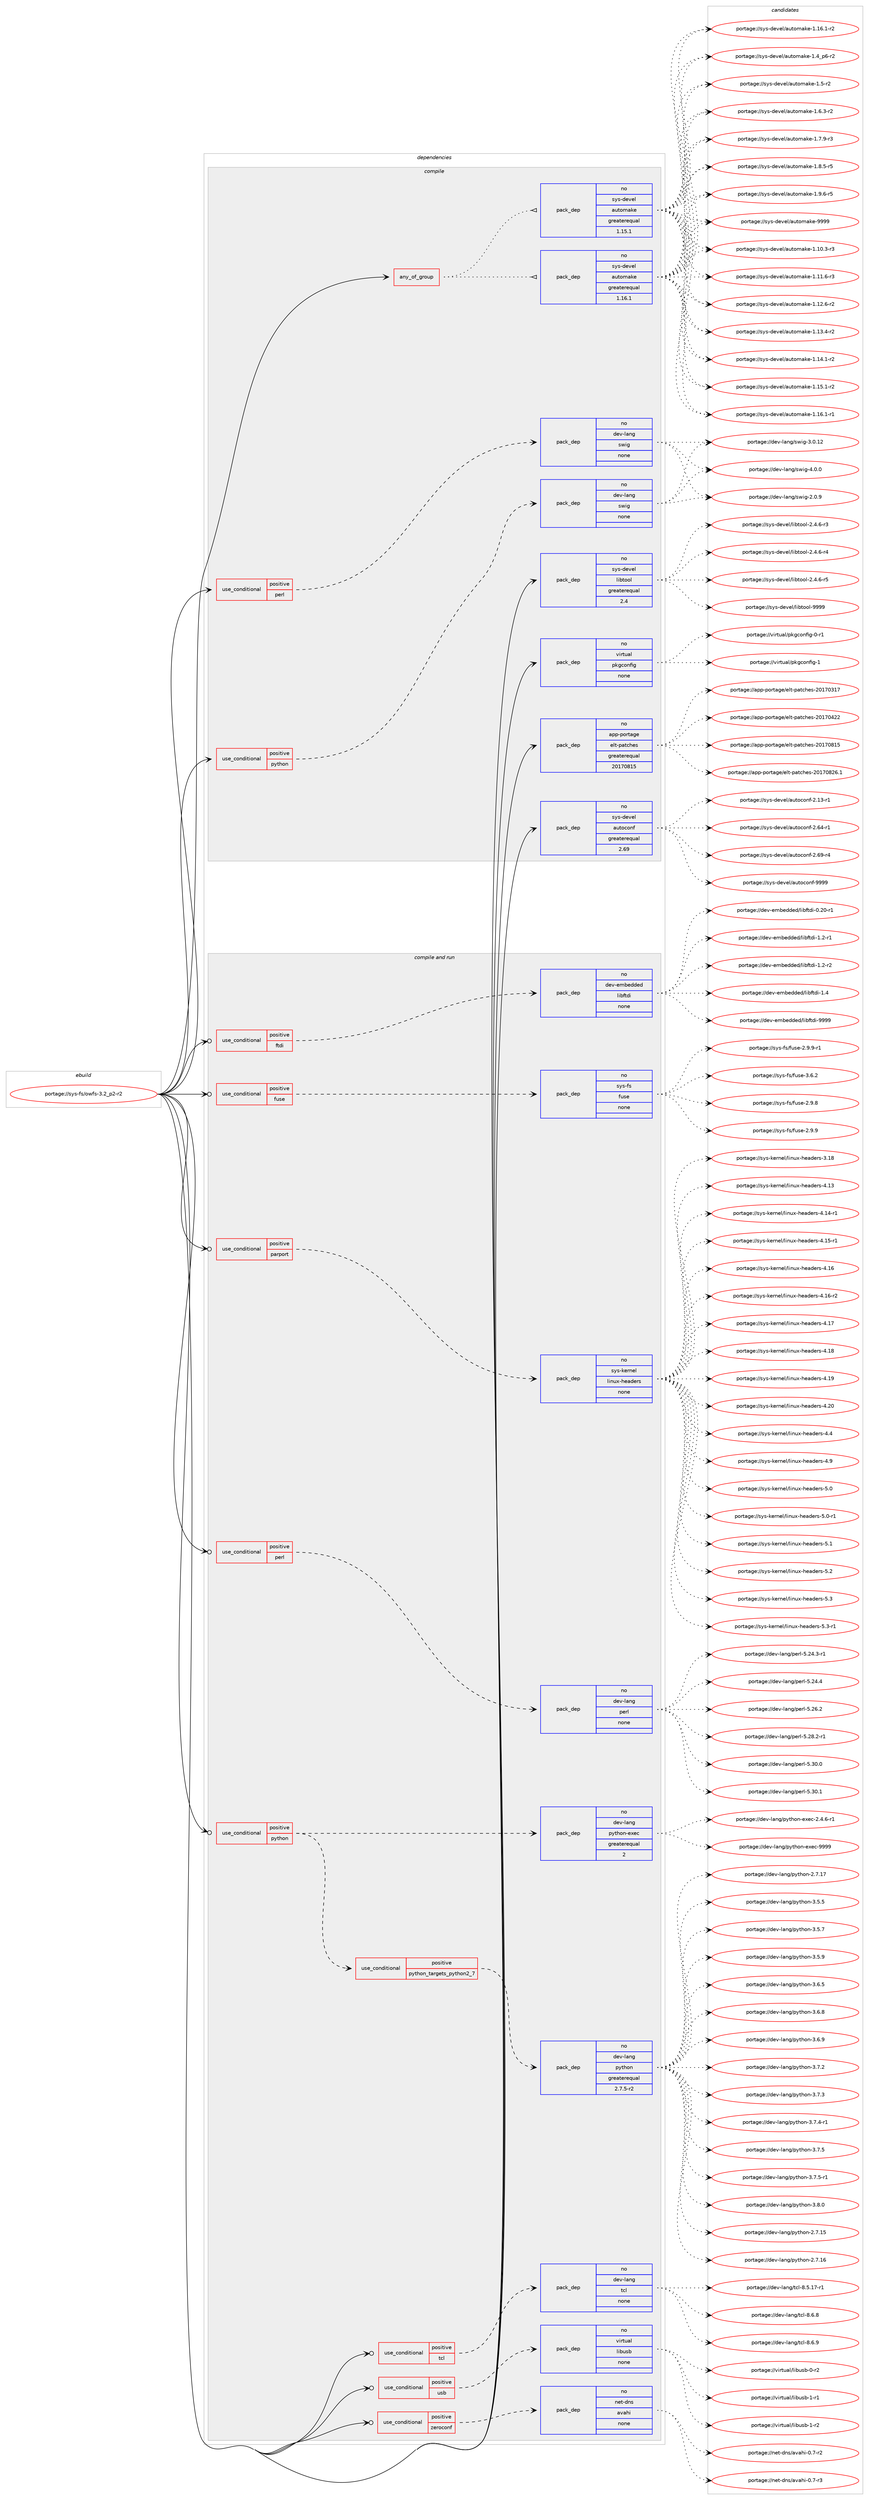 digraph prolog {

# *************
# Graph options
# *************

newrank=true;
concentrate=true;
compound=true;
graph [rankdir=LR,fontname=Helvetica,fontsize=10,ranksep=1.5];#, ranksep=2.5, nodesep=0.2];
edge  [arrowhead=vee];
node  [fontname=Helvetica,fontsize=10];

# **********
# The ebuild
# **********

subgraph cluster_leftcol {
color=gray;
rank=same;
label=<<i>ebuild</i>>;
id [label="portage://sys-fs/owfs-3.2_p2-r2", color=red, width=4, href="../sys-fs/owfs-3.2_p2-r2.svg"];
}

# ****************
# The dependencies
# ****************

subgraph cluster_midcol {
color=gray;
label=<<i>dependencies</i>>;
subgraph cluster_compile {
fillcolor="#eeeeee";
style=filled;
label=<<i>compile</i>>;
subgraph any6904 {
dependency426127 [label=<<TABLE BORDER="0" CELLBORDER="1" CELLSPACING="0" CELLPADDING="4"><TR><TD CELLPADDING="10">any_of_group</TD></TR></TABLE>>, shape=none, color=red];subgraph pack315868 {
dependency426128 [label=<<TABLE BORDER="0" CELLBORDER="1" CELLSPACING="0" CELLPADDING="4" WIDTH="220"><TR><TD ROWSPAN="6" CELLPADDING="30">pack_dep</TD></TR><TR><TD WIDTH="110">no</TD></TR><TR><TD>sys-devel</TD></TR><TR><TD>automake</TD></TR><TR><TD>greaterequal</TD></TR><TR><TD>1.16.1</TD></TR></TABLE>>, shape=none, color=blue];
}
dependency426127:e -> dependency426128:w [weight=20,style="dotted",arrowhead="oinv"];
subgraph pack315869 {
dependency426129 [label=<<TABLE BORDER="0" CELLBORDER="1" CELLSPACING="0" CELLPADDING="4" WIDTH="220"><TR><TD ROWSPAN="6" CELLPADDING="30">pack_dep</TD></TR><TR><TD WIDTH="110">no</TD></TR><TR><TD>sys-devel</TD></TR><TR><TD>automake</TD></TR><TR><TD>greaterequal</TD></TR><TR><TD>1.15.1</TD></TR></TABLE>>, shape=none, color=blue];
}
dependency426127:e -> dependency426129:w [weight=20,style="dotted",arrowhead="oinv"];
}
id:e -> dependency426127:w [weight=20,style="solid",arrowhead="vee"];
subgraph cond103117 {
dependency426130 [label=<<TABLE BORDER="0" CELLBORDER="1" CELLSPACING="0" CELLPADDING="4"><TR><TD ROWSPAN="3" CELLPADDING="10">use_conditional</TD></TR><TR><TD>positive</TD></TR><TR><TD>perl</TD></TR></TABLE>>, shape=none, color=red];
subgraph pack315870 {
dependency426131 [label=<<TABLE BORDER="0" CELLBORDER="1" CELLSPACING="0" CELLPADDING="4" WIDTH="220"><TR><TD ROWSPAN="6" CELLPADDING="30">pack_dep</TD></TR><TR><TD WIDTH="110">no</TD></TR><TR><TD>dev-lang</TD></TR><TR><TD>swig</TD></TR><TR><TD>none</TD></TR><TR><TD></TD></TR></TABLE>>, shape=none, color=blue];
}
dependency426130:e -> dependency426131:w [weight=20,style="dashed",arrowhead="vee"];
}
id:e -> dependency426130:w [weight=20,style="solid",arrowhead="vee"];
subgraph cond103118 {
dependency426132 [label=<<TABLE BORDER="0" CELLBORDER="1" CELLSPACING="0" CELLPADDING="4"><TR><TD ROWSPAN="3" CELLPADDING="10">use_conditional</TD></TR><TR><TD>positive</TD></TR><TR><TD>python</TD></TR></TABLE>>, shape=none, color=red];
subgraph pack315871 {
dependency426133 [label=<<TABLE BORDER="0" CELLBORDER="1" CELLSPACING="0" CELLPADDING="4" WIDTH="220"><TR><TD ROWSPAN="6" CELLPADDING="30">pack_dep</TD></TR><TR><TD WIDTH="110">no</TD></TR><TR><TD>dev-lang</TD></TR><TR><TD>swig</TD></TR><TR><TD>none</TD></TR><TR><TD></TD></TR></TABLE>>, shape=none, color=blue];
}
dependency426132:e -> dependency426133:w [weight=20,style="dashed",arrowhead="vee"];
}
id:e -> dependency426132:w [weight=20,style="solid",arrowhead="vee"];
subgraph pack315872 {
dependency426134 [label=<<TABLE BORDER="0" CELLBORDER="1" CELLSPACING="0" CELLPADDING="4" WIDTH="220"><TR><TD ROWSPAN="6" CELLPADDING="30">pack_dep</TD></TR><TR><TD WIDTH="110">no</TD></TR><TR><TD>app-portage</TD></TR><TR><TD>elt-patches</TD></TR><TR><TD>greaterequal</TD></TR><TR><TD>20170815</TD></TR></TABLE>>, shape=none, color=blue];
}
id:e -> dependency426134:w [weight=20,style="solid",arrowhead="vee"];
subgraph pack315873 {
dependency426135 [label=<<TABLE BORDER="0" CELLBORDER="1" CELLSPACING="0" CELLPADDING="4" WIDTH="220"><TR><TD ROWSPAN="6" CELLPADDING="30">pack_dep</TD></TR><TR><TD WIDTH="110">no</TD></TR><TR><TD>sys-devel</TD></TR><TR><TD>autoconf</TD></TR><TR><TD>greaterequal</TD></TR><TR><TD>2.69</TD></TR></TABLE>>, shape=none, color=blue];
}
id:e -> dependency426135:w [weight=20,style="solid",arrowhead="vee"];
subgraph pack315874 {
dependency426136 [label=<<TABLE BORDER="0" CELLBORDER="1" CELLSPACING="0" CELLPADDING="4" WIDTH="220"><TR><TD ROWSPAN="6" CELLPADDING="30">pack_dep</TD></TR><TR><TD WIDTH="110">no</TD></TR><TR><TD>sys-devel</TD></TR><TR><TD>libtool</TD></TR><TR><TD>greaterequal</TD></TR><TR><TD>2.4</TD></TR></TABLE>>, shape=none, color=blue];
}
id:e -> dependency426136:w [weight=20,style="solid",arrowhead="vee"];
subgraph pack315875 {
dependency426137 [label=<<TABLE BORDER="0" CELLBORDER="1" CELLSPACING="0" CELLPADDING="4" WIDTH="220"><TR><TD ROWSPAN="6" CELLPADDING="30">pack_dep</TD></TR><TR><TD WIDTH="110">no</TD></TR><TR><TD>virtual</TD></TR><TR><TD>pkgconfig</TD></TR><TR><TD>none</TD></TR><TR><TD></TD></TR></TABLE>>, shape=none, color=blue];
}
id:e -> dependency426137:w [weight=20,style="solid",arrowhead="vee"];
}
subgraph cluster_compileandrun {
fillcolor="#eeeeee";
style=filled;
label=<<i>compile and run</i>>;
subgraph cond103119 {
dependency426138 [label=<<TABLE BORDER="0" CELLBORDER="1" CELLSPACING="0" CELLPADDING="4"><TR><TD ROWSPAN="3" CELLPADDING="10">use_conditional</TD></TR><TR><TD>positive</TD></TR><TR><TD>ftdi</TD></TR></TABLE>>, shape=none, color=red];
subgraph pack315876 {
dependency426139 [label=<<TABLE BORDER="0" CELLBORDER="1" CELLSPACING="0" CELLPADDING="4" WIDTH="220"><TR><TD ROWSPAN="6" CELLPADDING="30">pack_dep</TD></TR><TR><TD WIDTH="110">no</TD></TR><TR><TD>dev-embedded</TD></TR><TR><TD>libftdi</TD></TR><TR><TD>none</TD></TR><TR><TD></TD></TR></TABLE>>, shape=none, color=blue];
}
dependency426138:e -> dependency426139:w [weight=20,style="dashed",arrowhead="vee"];
}
id:e -> dependency426138:w [weight=20,style="solid",arrowhead="odotvee"];
subgraph cond103120 {
dependency426140 [label=<<TABLE BORDER="0" CELLBORDER="1" CELLSPACING="0" CELLPADDING="4"><TR><TD ROWSPAN="3" CELLPADDING="10">use_conditional</TD></TR><TR><TD>positive</TD></TR><TR><TD>fuse</TD></TR></TABLE>>, shape=none, color=red];
subgraph pack315877 {
dependency426141 [label=<<TABLE BORDER="0" CELLBORDER="1" CELLSPACING="0" CELLPADDING="4" WIDTH="220"><TR><TD ROWSPAN="6" CELLPADDING="30">pack_dep</TD></TR><TR><TD WIDTH="110">no</TD></TR><TR><TD>sys-fs</TD></TR><TR><TD>fuse</TD></TR><TR><TD>none</TD></TR><TR><TD></TD></TR></TABLE>>, shape=none, color=blue];
}
dependency426140:e -> dependency426141:w [weight=20,style="dashed",arrowhead="vee"];
}
id:e -> dependency426140:w [weight=20,style="solid",arrowhead="odotvee"];
subgraph cond103121 {
dependency426142 [label=<<TABLE BORDER="0" CELLBORDER="1" CELLSPACING="0" CELLPADDING="4"><TR><TD ROWSPAN="3" CELLPADDING="10">use_conditional</TD></TR><TR><TD>positive</TD></TR><TR><TD>parport</TD></TR></TABLE>>, shape=none, color=red];
subgraph pack315878 {
dependency426143 [label=<<TABLE BORDER="0" CELLBORDER="1" CELLSPACING="0" CELLPADDING="4" WIDTH="220"><TR><TD ROWSPAN="6" CELLPADDING="30">pack_dep</TD></TR><TR><TD WIDTH="110">no</TD></TR><TR><TD>sys-kernel</TD></TR><TR><TD>linux-headers</TD></TR><TR><TD>none</TD></TR><TR><TD></TD></TR></TABLE>>, shape=none, color=blue];
}
dependency426142:e -> dependency426143:w [weight=20,style="dashed",arrowhead="vee"];
}
id:e -> dependency426142:w [weight=20,style="solid",arrowhead="odotvee"];
subgraph cond103122 {
dependency426144 [label=<<TABLE BORDER="0" CELLBORDER="1" CELLSPACING="0" CELLPADDING="4"><TR><TD ROWSPAN="3" CELLPADDING="10">use_conditional</TD></TR><TR><TD>positive</TD></TR><TR><TD>perl</TD></TR></TABLE>>, shape=none, color=red];
subgraph pack315879 {
dependency426145 [label=<<TABLE BORDER="0" CELLBORDER="1" CELLSPACING="0" CELLPADDING="4" WIDTH="220"><TR><TD ROWSPAN="6" CELLPADDING="30">pack_dep</TD></TR><TR><TD WIDTH="110">no</TD></TR><TR><TD>dev-lang</TD></TR><TR><TD>perl</TD></TR><TR><TD>none</TD></TR><TR><TD></TD></TR></TABLE>>, shape=none, color=blue];
}
dependency426144:e -> dependency426145:w [weight=20,style="dashed",arrowhead="vee"];
}
id:e -> dependency426144:w [weight=20,style="solid",arrowhead="odotvee"];
subgraph cond103123 {
dependency426146 [label=<<TABLE BORDER="0" CELLBORDER="1" CELLSPACING="0" CELLPADDING="4"><TR><TD ROWSPAN="3" CELLPADDING="10">use_conditional</TD></TR><TR><TD>positive</TD></TR><TR><TD>python</TD></TR></TABLE>>, shape=none, color=red];
subgraph cond103124 {
dependency426147 [label=<<TABLE BORDER="0" CELLBORDER="1" CELLSPACING="0" CELLPADDING="4"><TR><TD ROWSPAN="3" CELLPADDING="10">use_conditional</TD></TR><TR><TD>positive</TD></TR><TR><TD>python_targets_python2_7</TD></TR></TABLE>>, shape=none, color=red];
subgraph pack315880 {
dependency426148 [label=<<TABLE BORDER="0" CELLBORDER="1" CELLSPACING="0" CELLPADDING="4" WIDTH="220"><TR><TD ROWSPAN="6" CELLPADDING="30">pack_dep</TD></TR><TR><TD WIDTH="110">no</TD></TR><TR><TD>dev-lang</TD></TR><TR><TD>python</TD></TR><TR><TD>greaterequal</TD></TR><TR><TD>2.7.5-r2</TD></TR></TABLE>>, shape=none, color=blue];
}
dependency426147:e -> dependency426148:w [weight=20,style="dashed",arrowhead="vee"];
}
dependency426146:e -> dependency426147:w [weight=20,style="dashed",arrowhead="vee"];
subgraph pack315881 {
dependency426149 [label=<<TABLE BORDER="0" CELLBORDER="1" CELLSPACING="0" CELLPADDING="4" WIDTH="220"><TR><TD ROWSPAN="6" CELLPADDING="30">pack_dep</TD></TR><TR><TD WIDTH="110">no</TD></TR><TR><TD>dev-lang</TD></TR><TR><TD>python-exec</TD></TR><TR><TD>greaterequal</TD></TR><TR><TD>2</TD></TR></TABLE>>, shape=none, color=blue];
}
dependency426146:e -> dependency426149:w [weight=20,style="dashed",arrowhead="vee"];
}
id:e -> dependency426146:w [weight=20,style="solid",arrowhead="odotvee"];
subgraph cond103125 {
dependency426150 [label=<<TABLE BORDER="0" CELLBORDER="1" CELLSPACING="0" CELLPADDING="4"><TR><TD ROWSPAN="3" CELLPADDING="10">use_conditional</TD></TR><TR><TD>positive</TD></TR><TR><TD>tcl</TD></TR></TABLE>>, shape=none, color=red];
subgraph pack315882 {
dependency426151 [label=<<TABLE BORDER="0" CELLBORDER="1" CELLSPACING="0" CELLPADDING="4" WIDTH="220"><TR><TD ROWSPAN="6" CELLPADDING="30">pack_dep</TD></TR><TR><TD WIDTH="110">no</TD></TR><TR><TD>dev-lang</TD></TR><TR><TD>tcl</TD></TR><TR><TD>none</TD></TR><TR><TD></TD></TR></TABLE>>, shape=none, color=blue];
}
dependency426150:e -> dependency426151:w [weight=20,style="dashed",arrowhead="vee"];
}
id:e -> dependency426150:w [weight=20,style="solid",arrowhead="odotvee"];
subgraph cond103126 {
dependency426152 [label=<<TABLE BORDER="0" CELLBORDER="1" CELLSPACING="0" CELLPADDING="4"><TR><TD ROWSPAN="3" CELLPADDING="10">use_conditional</TD></TR><TR><TD>positive</TD></TR><TR><TD>usb</TD></TR></TABLE>>, shape=none, color=red];
subgraph pack315883 {
dependency426153 [label=<<TABLE BORDER="0" CELLBORDER="1" CELLSPACING="0" CELLPADDING="4" WIDTH="220"><TR><TD ROWSPAN="6" CELLPADDING="30">pack_dep</TD></TR><TR><TD WIDTH="110">no</TD></TR><TR><TD>virtual</TD></TR><TR><TD>libusb</TD></TR><TR><TD>none</TD></TR><TR><TD></TD></TR></TABLE>>, shape=none, color=blue];
}
dependency426152:e -> dependency426153:w [weight=20,style="dashed",arrowhead="vee"];
}
id:e -> dependency426152:w [weight=20,style="solid",arrowhead="odotvee"];
subgraph cond103127 {
dependency426154 [label=<<TABLE BORDER="0" CELLBORDER="1" CELLSPACING="0" CELLPADDING="4"><TR><TD ROWSPAN="3" CELLPADDING="10">use_conditional</TD></TR><TR><TD>positive</TD></TR><TR><TD>zeroconf</TD></TR></TABLE>>, shape=none, color=red];
subgraph pack315884 {
dependency426155 [label=<<TABLE BORDER="0" CELLBORDER="1" CELLSPACING="0" CELLPADDING="4" WIDTH="220"><TR><TD ROWSPAN="6" CELLPADDING="30">pack_dep</TD></TR><TR><TD WIDTH="110">no</TD></TR><TR><TD>net-dns</TD></TR><TR><TD>avahi</TD></TR><TR><TD>none</TD></TR><TR><TD></TD></TR></TABLE>>, shape=none, color=blue];
}
dependency426154:e -> dependency426155:w [weight=20,style="dashed",arrowhead="vee"];
}
id:e -> dependency426154:w [weight=20,style="solid",arrowhead="odotvee"];
}
subgraph cluster_run {
fillcolor="#eeeeee";
style=filled;
label=<<i>run</i>>;
}
}

# **************
# The candidates
# **************

subgraph cluster_choices {
rank=same;
color=gray;
label=<<i>candidates</i>>;

subgraph choice315868 {
color=black;
nodesep=1;
choiceportage11512111545100101118101108479711711611110997107101454946494846514511451 [label="portage://sys-devel/automake-1.10.3-r3", color=red, width=4,href="../sys-devel/automake-1.10.3-r3.svg"];
choiceportage11512111545100101118101108479711711611110997107101454946494946544511451 [label="portage://sys-devel/automake-1.11.6-r3", color=red, width=4,href="../sys-devel/automake-1.11.6-r3.svg"];
choiceportage11512111545100101118101108479711711611110997107101454946495046544511450 [label="portage://sys-devel/automake-1.12.6-r2", color=red, width=4,href="../sys-devel/automake-1.12.6-r2.svg"];
choiceportage11512111545100101118101108479711711611110997107101454946495146524511450 [label="portage://sys-devel/automake-1.13.4-r2", color=red, width=4,href="../sys-devel/automake-1.13.4-r2.svg"];
choiceportage11512111545100101118101108479711711611110997107101454946495246494511450 [label="portage://sys-devel/automake-1.14.1-r2", color=red, width=4,href="../sys-devel/automake-1.14.1-r2.svg"];
choiceportage11512111545100101118101108479711711611110997107101454946495346494511450 [label="portage://sys-devel/automake-1.15.1-r2", color=red, width=4,href="../sys-devel/automake-1.15.1-r2.svg"];
choiceportage11512111545100101118101108479711711611110997107101454946495446494511449 [label="portage://sys-devel/automake-1.16.1-r1", color=red, width=4,href="../sys-devel/automake-1.16.1-r1.svg"];
choiceportage11512111545100101118101108479711711611110997107101454946495446494511450 [label="portage://sys-devel/automake-1.16.1-r2", color=red, width=4,href="../sys-devel/automake-1.16.1-r2.svg"];
choiceportage115121115451001011181011084797117116111109971071014549465295112544511450 [label="portage://sys-devel/automake-1.4_p6-r2", color=red, width=4,href="../sys-devel/automake-1.4_p6-r2.svg"];
choiceportage11512111545100101118101108479711711611110997107101454946534511450 [label="portage://sys-devel/automake-1.5-r2", color=red, width=4,href="../sys-devel/automake-1.5-r2.svg"];
choiceportage115121115451001011181011084797117116111109971071014549465446514511450 [label="portage://sys-devel/automake-1.6.3-r2", color=red, width=4,href="../sys-devel/automake-1.6.3-r2.svg"];
choiceportage115121115451001011181011084797117116111109971071014549465546574511451 [label="portage://sys-devel/automake-1.7.9-r3", color=red, width=4,href="../sys-devel/automake-1.7.9-r3.svg"];
choiceportage115121115451001011181011084797117116111109971071014549465646534511453 [label="portage://sys-devel/automake-1.8.5-r5", color=red, width=4,href="../sys-devel/automake-1.8.5-r5.svg"];
choiceportage115121115451001011181011084797117116111109971071014549465746544511453 [label="portage://sys-devel/automake-1.9.6-r5", color=red, width=4,href="../sys-devel/automake-1.9.6-r5.svg"];
choiceportage115121115451001011181011084797117116111109971071014557575757 [label="portage://sys-devel/automake-9999", color=red, width=4,href="../sys-devel/automake-9999.svg"];
dependency426128:e -> choiceportage11512111545100101118101108479711711611110997107101454946494846514511451:w [style=dotted,weight="100"];
dependency426128:e -> choiceportage11512111545100101118101108479711711611110997107101454946494946544511451:w [style=dotted,weight="100"];
dependency426128:e -> choiceportage11512111545100101118101108479711711611110997107101454946495046544511450:w [style=dotted,weight="100"];
dependency426128:e -> choiceportage11512111545100101118101108479711711611110997107101454946495146524511450:w [style=dotted,weight="100"];
dependency426128:e -> choiceportage11512111545100101118101108479711711611110997107101454946495246494511450:w [style=dotted,weight="100"];
dependency426128:e -> choiceportage11512111545100101118101108479711711611110997107101454946495346494511450:w [style=dotted,weight="100"];
dependency426128:e -> choiceportage11512111545100101118101108479711711611110997107101454946495446494511449:w [style=dotted,weight="100"];
dependency426128:e -> choiceportage11512111545100101118101108479711711611110997107101454946495446494511450:w [style=dotted,weight="100"];
dependency426128:e -> choiceportage115121115451001011181011084797117116111109971071014549465295112544511450:w [style=dotted,weight="100"];
dependency426128:e -> choiceportage11512111545100101118101108479711711611110997107101454946534511450:w [style=dotted,weight="100"];
dependency426128:e -> choiceportage115121115451001011181011084797117116111109971071014549465446514511450:w [style=dotted,weight="100"];
dependency426128:e -> choiceportage115121115451001011181011084797117116111109971071014549465546574511451:w [style=dotted,weight="100"];
dependency426128:e -> choiceportage115121115451001011181011084797117116111109971071014549465646534511453:w [style=dotted,weight="100"];
dependency426128:e -> choiceportage115121115451001011181011084797117116111109971071014549465746544511453:w [style=dotted,weight="100"];
dependency426128:e -> choiceportage115121115451001011181011084797117116111109971071014557575757:w [style=dotted,weight="100"];
}
subgraph choice315869 {
color=black;
nodesep=1;
choiceportage11512111545100101118101108479711711611110997107101454946494846514511451 [label="portage://sys-devel/automake-1.10.3-r3", color=red, width=4,href="../sys-devel/automake-1.10.3-r3.svg"];
choiceportage11512111545100101118101108479711711611110997107101454946494946544511451 [label="portage://sys-devel/automake-1.11.6-r3", color=red, width=4,href="../sys-devel/automake-1.11.6-r3.svg"];
choiceportage11512111545100101118101108479711711611110997107101454946495046544511450 [label="portage://sys-devel/automake-1.12.6-r2", color=red, width=4,href="../sys-devel/automake-1.12.6-r2.svg"];
choiceportage11512111545100101118101108479711711611110997107101454946495146524511450 [label="portage://sys-devel/automake-1.13.4-r2", color=red, width=4,href="../sys-devel/automake-1.13.4-r2.svg"];
choiceportage11512111545100101118101108479711711611110997107101454946495246494511450 [label="portage://sys-devel/automake-1.14.1-r2", color=red, width=4,href="../sys-devel/automake-1.14.1-r2.svg"];
choiceportage11512111545100101118101108479711711611110997107101454946495346494511450 [label="portage://sys-devel/automake-1.15.1-r2", color=red, width=4,href="../sys-devel/automake-1.15.1-r2.svg"];
choiceportage11512111545100101118101108479711711611110997107101454946495446494511449 [label="portage://sys-devel/automake-1.16.1-r1", color=red, width=4,href="../sys-devel/automake-1.16.1-r1.svg"];
choiceportage11512111545100101118101108479711711611110997107101454946495446494511450 [label="portage://sys-devel/automake-1.16.1-r2", color=red, width=4,href="../sys-devel/automake-1.16.1-r2.svg"];
choiceportage115121115451001011181011084797117116111109971071014549465295112544511450 [label="portage://sys-devel/automake-1.4_p6-r2", color=red, width=4,href="../sys-devel/automake-1.4_p6-r2.svg"];
choiceportage11512111545100101118101108479711711611110997107101454946534511450 [label="portage://sys-devel/automake-1.5-r2", color=red, width=4,href="../sys-devel/automake-1.5-r2.svg"];
choiceportage115121115451001011181011084797117116111109971071014549465446514511450 [label="portage://sys-devel/automake-1.6.3-r2", color=red, width=4,href="../sys-devel/automake-1.6.3-r2.svg"];
choiceportage115121115451001011181011084797117116111109971071014549465546574511451 [label="portage://sys-devel/automake-1.7.9-r3", color=red, width=4,href="../sys-devel/automake-1.7.9-r3.svg"];
choiceportage115121115451001011181011084797117116111109971071014549465646534511453 [label="portage://sys-devel/automake-1.8.5-r5", color=red, width=4,href="../sys-devel/automake-1.8.5-r5.svg"];
choiceportage115121115451001011181011084797117116111109971071014549465746544511453 [label="portage://sys-devel/automake-1.9.6-r5", color=red, width=4,href="../sys-devel/automake-1.9.6-r5.svg"];
choiceportage115121115451001011181011084797117116111109971071014557575757 [label="portage://sys-devel/automake-9999", color=red, width=4,href="../sys-devel/automake-9999.svg"];
dependency426129:e -> choiceportage11512111545100101118101108479711711611110997107101454946494846514511451:w [style=dotted,weight="100"];
dependency426129:e -> choiceportage11512111545100101118101108479711711611110997107101454946494946544511451:w [style=dotted,weight="100"];
dependency426129:e -> choiceportage11512111545100101118101108479711711611110997107101454946495046544511450:w [style=dotted,weight="100"];
dependency426129:e -> choiceportage11512111545100101118101108479711711611110997107101454946495146524511450:w [style=dotted,weight="100"];
dependency426129:e -> choiceportage11512111545100101118101108479711711611110997107101454946495246494511450:w [style=dotted,weight="100"];
dependency426129:e -> choiceportage11512111545100101118101108479711711611110997107101454946495346494511450:w [style=dotted,weight="100"];
dependency426129:e -> choiceportage11512111545100101118101108479711711611110997107101454946495446494511449:w [style=dotted,weight="100"];
dependency426129:e -> choiceportage11512111545100101118101108479711711611110997107101454946495446494511450:w [style=dotted,weight="100"];
dependency426129:e -> choiceportage115121115451001011181011084797117116111109971071014549465295112544511450:w [style=dotted,weight="100"];
dependency426129:e -> choiceportage11512111545100101118101108479711711611110997107101454946534511450:w [style=dotted,weight="100"];
dependency426129:e -> choiceportage115121115451001011181011084797117116111109971071014549465446514511450:w [style=dotted,weight="100"];
dependency426129:e -> choiceportage115121115451001011181011084797117116111109971071014549465546574511451:w [style=dotted,weight="100"];
dependency426129:e -> choiceportage115121115451001011181011084797117116111109971071014549465646534511453:w [style=dotted,weight="100"];
dependency426129:e -> choiceportage115121115451001011181011084797117116111109971071014549465746544511453:w [style=dotted,weight="100"];
dependency426129:e -> choiceportage115121115451001011181011084797117116111109971071014557575757:w [style=dotted,weight="100"];
}
subgraph choice315870 {
color=black;
nodesep=1;
choiceportage100101118451089711010347115119105103455046484657 [label="portage://dev-lang/swig-2.0.9", color=red, width=4,href="../dev-lang/swig-2.0.9.svg"];
choiceportage10010111845108971101034711511910510345514648464950 [label="portage://dev-lang/swig-3.0.12", color=red, width=4,href="../dev-lang/swig-3.0.12.svg"];
choiceportage100101118451089711010347115119105103455246484648 [label="portage://dev-lang/swig-4.0.0", color=red, width=4,href="../dev-lang/swig-4.0.0.svg"];
dependency426131:e -> choiceportage100101118451089711010347115119105103455046484657:w [style=dotted,weight="100"];
dependency426131:e -> choiceportage10010111845108971101034711511910510345514648464950:w [style=dotted,weight="100"];
dependency426131:e -> choiceportage100101118451089711010347115119105103455246484648:w [style=dotted,weight="100"];
}
subgraph choice315871 {
color=black;
nodesep=1;
choiceportage100101118451089711010347115119105103455046484657 [label="portage://dev-lang/swig-2.0.9", color=red, width=4,href="../dev-lang/swig-2.0.9.svg"];
choiceportage10010111845108971101034711511910510345514648464950 [label="portage://dev-lang/swig-3.0.12", color=red, width=4,href="../dev-lang/swig-3.0.12.svg"];
choiceportage100101118451089711010347115119105103455246484648 [label="portage://dev-lang/swig-4.0.0", color=red, width=4,href="../dev-lang/swig-4.0.0.svg"];
dependency426133:e -> choiceportage100101118451089711010347115119105103455046484657:w [style=dotted,weight="100"];
dependency426133:e -> choiceportage10010111845108971101034711511910510345514648464950:w [style=dotted,weight="100"];
dependency426133:e -> choiceportage100101118451089711010347115119105103455246484648:w [style=dotted,weight="100"];
}
subgraph choice315872 {
color=black;
nodesep=1;
choiceportage97112112451121111141169710310147101108116451129711699104101115455048495548514955 [label="portage://app-portage/elt-patches-20170317", color=red, width=4,href="../app-portage/elt-patches-20170317.svg"];
choiceportage97112112451121111141169710310147101108116451129711699104101115455048495548525050 [label="portage://app-portage/elt-patches-20170422", color=red, width=4,href="../app-portage/elt-patches-20170422.svg"];
choiceportage97112112451121111141169710310147101108116451129711699104101115455048495548564953 [label="portage://app-portage/elt-patches-20170815", color=red, width=4,href="../app-portage/elt-patches-20170815.svg"];
choiceportage971121124511211111411697103101471011081164511297116991041011154550484955485650544649 [label="portage://app-portage/elt-patches-20170826.1", color=red, width=4,href="../app-portage/elt-patches-20170826.1.svg"];
dependency426134:e -> choiceportage97112112451121111141169710310147101108116451129711699104101115455048495548514955:w [style=dotted,weight="100"];
dependency426134:e -> choiceportage97112112451121111141169710310147101108116451129711699104101115455048495548525050:w [style=dotted,weight="100"];
dependency426134:e -> choiceportage97112112451121111141169710310147101108116451129711699104101115455048495548564953:w [style=dotted,weight="100"];
dependency426134:e -> choiceportage971121124511211111411697103101471011081164511297116991041011154550484955485650544649:w [style=dotted,weight="100"];
}
subgraph choice315873 {
color=black;
nodesep=1;
choiceportage1151211154510010111810110847971171161119911111010245504649514511449 [label="portage://sys-devel/autoconf-2.13-r1", color=red, width=4,href="../sys-devel/autoconf-2.13-r1.svg"];
choiceportage1151211154510010111810110847971171161119911111010245504654524511449 [label="portage://sys-devel/autoconf-2.64-r1", color=red, width=4,href="../sys-devel/autoconf-2.64-r1.svg"];
choiceportage1151211154510010111810110847971171161119911111010245504654574511452 [label="portage://sys-devel/autoconf-2.69-r4", color=red, width=4,href="../sys-devel/autoconf-2.69-r4.svg"];
choiceportage115121115451001011181011084797117116111991111101024557575757 [label="portage://sys-devel/autoconf-9999", color=red, width=4,href="../sys-devel/autoconf-9999.svg"];
dependency426135:e -> choiceportage1151211154510010111810110847971171161119911111010245504649514511449:w [style=dotted,weight="100"];
dependency426135:e -> choiceportage1151211154510010111810110847971171161119911111010245504654524511449:w [style=dotted,weight="100"];
dependency426135:e -> choiceportage1151211154510010111810110847971171161119911111010245504654574511452:w [style=dotted,weight="100"];
dependency426135:e -> choiceportage115121115451001011181011084797117116111991111101024557575757:w [style=dotted,weight="100"];
}
subgraph choice315874 {
color=black;
nodesep=1;
choiceportage1151211154510010111810110847108105981161111111084550465246544511451 [label="portage://sys-devel/libtool-2.4.6-r3", color=red, width=4,href="../sys-devel/libtool-2.4.6-r3.svg"];
choiceportage1151211154510010111810110847108105981161111111084550465246544511452 [label="portage://sys-devel/libtool-2.4.6-r4", color=red, width=4,href="../sys-devel/libtool-2.4.6-r4.svg"];
choiceportage1151211154510010111810110847108105981161111111084550465246544511453 [label="portage://sys-devel/libtool-2.4.6-r5", color=red, width=4,href="../sys-devel/libtool-2.4.6-r5.svg"];
choiceportage1151211154510010111810110847108105981161111111084557575757 [label="portage://sys-devel/libtool-9999", color=red, width=4,href="../sys-devel/libtool-9999.svg"];
dependency426136:e -> choiceportage1151211154510010111810110847108105981161111111084550465246544511451:w [style=dotted,weight="100"];
dependency426136:e -> choiceportage1151211154510010111810110847108105981161111111084550465246544511452:w [style=dotted,weight="100"];
dependency426136:e -> choiceportage1151211154510010111810110847108105981161111111084550465246544511453:w [style=dotted,weight="100"];
dependency426136:e -> choiceportage1151211154510010111810110847108105981161111111084557575757:w [style=dotted,weight="100"];
}
subgraph choice315875 {
color=black;
nodesep=1;
choiceportage11810511411611797108471121071039911111010210510345484511449 [label="portage://virtual/pkgconfig-0-r1", color=red, width=4,href="../virtual/pkgconfig-0-r1.svg"];
choiceportage1181051141161179710847112107103991111101021051034549 [label="portage://virtual/pkgconfig-1", color=red, width=4,href="../virtual/pkgconfig-1.svg"];
dependency426137:e -> choiceportage11810511411611797108471121071039911111010210510345484511449:w [style=dotted,weight="100"];
dependency426137:e -> choiceportage1181051141161179710847112107103991111101021051034549:w [style=dotted,weight="100"];
}
subgraph choice315876 {
color=black;
nodesep=1;
choiceportage1001011184510110998101100100101100471081059810211610010545484650484511449 [label="portage://dev-embedded/libftdi-0.20-r1", color=red, width=4,href="../dev-embedded/libftdi-0.20-r1.svg"];
choiceportage10010111845101109981011001001011004710810598102116100105454946504511449 [label="portage://dev-embedded/libftdi-1.2-r1", color=red, width=4,href="../dev-embedded/libftdi-1.2-r1.svg"];
choiceportage10010111845101109981011001001011004710810598102116100105454946504511450 [label="portage://dev-embedded/libftdi-1.2-r2", color=red, width=4,href="../dev-embedded/libftdi-1.2-r2.svg"];
choiceportage1001011184510110998101100100101100471081059810211610010545494652 [label="portage://dev-embedded/libftdi-1.4", color=red, width=4,href="../dev-embedded/libftdi-1.4.svg"];
choiceportage100101118451011099810110010010110047108105981021161001054557575757 [label="portage://dev-embedded/libftdi-9999", color=red, width=4,href="../dev-embedded/libftdi-9999.svg"];
dependency426139:e -> choiceportage1001011184510110998101100100101100471081059810211610010545484650484511449:w [style=dotted,weight="100"];
dependency426139:e -> choiceportage10010111845101109981011001001011004710810598102116100105454946504511449:w [style=dotted,weight="100"];
dependency426139:e -> choiceportage10010111845101109981011001001011004710810598102116100105454946504511450:w [style=dotted,weight="100"];
dependency426139:e -> choiceportage1001011184510110998101100100101100471081059810211610010545494652:w [style=dotted,weight="100"];
dependency426139:e -> choiceportage100101118451011099810110010010110047108105981021161001054557575757:w [style=dotted,weight="100"];
}
subgraph choice315877 {
color=black;
nodesep=1;
choiceportage1151211154510211547102117115101455046574656 [label="portage://sys-fs/fuse-2.9.8", color=red, width=4,href="../sys-fs/fuse-2.9.8.svg"];
choiceportage1151211154510211547102117115101455046574657 [label="portage://sys-fs/fuse-2.9.9", color=red, width=4,href="../sys-fs/fuse-2.9.9.svg"];
choiceportage11512111545102115471021171151014550465746574511449 [label="portage://sys-fs/fuse-2.9.9-r1", color=red, width=4,href="../sys-fs/fuse-2.9.9-r1.svg"];
choiceportage1151211154510211547102117115101455146544650 [label="portage://sys-fs/fuse-3.6.2", color=red, width=4,href="../sys-fs/fuse-3.6.2.svg"];
dependency426141:e -> choiceportage1151211154510211547102117115101455046574656:w [style=dotted,weight="100"];
dependency426141:e -> choiceportage1151211154510211547102117115101455046574657:w [style=dotted,weight="100"];
dependency426141:e -> choiceportage11512111545102115471021171151014550465746574511449:w [style=dotted,weight="100"];
dependency426141:e -> choiceportage1151211154510211547102117115101455146544650:w [style=dotted,weight="100"];
}
subgraph choice315878 {
color=black;
nodesep=1;
choiceportage115121115451071011141101011084710810511011712045104101971001011141154551464956 [label="portage://sys-kernel/linux-headers-3.18", color=red, width=4,href="../sys-kernel/linux-headers-3.18.svg"];
choiceportage115121115451071011141101011084710810511011712045104101971001011141154552464951 [label="portage://sys-kernel/linux-headers-4.13", color=red, width=4,href="../sys-kernel/linux-headers-4.13.svg"];
choiceportage1151211154510710111411010110847108105110117120451041019710010111411545524649524511449 [label="portage://sys-kernel/linux-headers-4.14-r1", color=red, width=4,href="../sys-kernel/linux-headers-4.14-r1.svg"];
choiceportage1151211154510710111411010110847108105110117120451041019710010111411545524649534511449 [label="portage://sys-kernel/linux-headers-4.15-r1", color=red, width=4,href="../sys-kernel/linux-headers-4.15-r1.svg"];
choiceportage115121115451071011141101011084710810511011712045104101971001011141154552464954 [label="portage://sys-kernel/linux-headers-4.16", color=red, width=4,href="../sys-kernel/linux-headers-4.16.svg"];
choiceportage1151211154510710111411010110847108105110117120451041019710010111411545524649544511450 [label="portage://sys-kernel/linux-headers-4.16-r2", color=red, width=4,href="../sys-kernel/linux-headers-4.16-r2.svg"];
choiceportage115121115451071011141101011084710810511011712045104101971001011141154552464955 [label="portage://sys-kernel/linux-headers-4.17", color=red, width=4,href="../sys-kernel/linux-headers-4.17.svg"];
choiceportage115121115451071011141101011084710810511011712045104101971001011141154552464956 [label="portage://sys-kernel/linux-headers-4.18", color=red, width=4,href="../sys-kernel/linux-headers-4.18.svg"];
choiceportage115121115451071011141101011084710810511011712045104101971001011141154552464957 [label="portage://sys-kernel/linux-headers-4.19", color=red, width=4,href="../sys-kernel/linux-headers-4.19.svg"];
choiceportage115121115451071011141101011084710810511011712045104101971001011141154552465048 [label="portage://sys-kernel/linux-headers-4.20", color=red, width=4,href="../sys-kernel/linux-headers-4.20.svg"];
choiceportage1151211154510710111411010110847108105110117120451041019710010111411545524652 [label="portage://sys-kernel/linux-headers-4.4", color=red, width=4,href="../sys-kernel/linux-headers-4.4.svg"];
choiceportage1151211154510710111411010110847108105110117120451041019710010111411545524657 [label="portage://sys-kernel/linux-headers-4.9", color=red, width=4,href="../sys-kernel/linux-headers-4.9.svg"];
choiceportage1151211154510710111411010110847108105110117120451041019710010111411545534648 [label="portage://sys-kernel/linux-headers-5.0", color=red, width=4,href="../sys-kernel/linux-headers-5.0.svg"];
choiceportage11512111545107101114110101108471081051101171204510410197100101114115455346484511449 [label="portage://sys-kernel/linux-headers-5.0-r1", color=red, width=4,href="../sys-kernel/linux-headers-5.0-r1.svg"];
choiceportage1151211154510710111411010110847108105110117120451041019710010111411545534649 [label="portage://sys-kernel/linux-headers-5.1", color=red, width=4,href="../sys-kernel/linux-headers-5.1.svg"];
choiceportage1151211154510710111411010110847108105110117120451041019710010111411545534650 [label="portage://sys-kernel/linux-headers-5.2", color=red, width=4,href="../sys-kernel/linux-headers-5.2.svg"];
choiceportage1151211154510710111411010110847108105110117120451041019710010111411545534651 [label="portage://sys-kernel/linux-headers-5.3", color=red, width=4,href="../sys-kernel/linux-headers-5.3.svg"];
choiceportage11512111545107101114110101108471081051101171204510410197100101114115455346514511449 [label="portage://sys-kernel/linux-headers-5.3-r1", color=red, width=4,href="../sys-kernel/linux-headers-5.3-r1.svg"];
dependency426143:e -> choiceportage115121115451071011141101011084710810511011712045104101971001011141154551464956:w [style=dotted,weight="100"];
dependency426143:e -> choiceportage115121115451071011141101011084710810511011712045104101971001011141154552464951:w [style=dotted,weight="100"];
dependency426143:e -> choiceportage1151211154510710111411010110847108105110117120451041019710010111411545524649524511449:w [style=dotted,weight="100"];
dependency426143:e -> choiceportage1151211154510710111411010110847108105110117120451041019710010111411545524649534511449:w [style=dotted,weight="100"];
dependency426143:e -> choiceportage115121115451071011141101011084710810511011712045104101971001011141154552464954:w [style=dotted,weight="100"];
dependency426143:e -> choiceportage1151211154510710111411010110847108105110117120451041019710010111411545524649544511450:w [style=dotted,weight="100"];
dependency426143:e -> choiceportage115121115451071011141101011084710810511011712045104101971001011141154552464955:w [style=dotted,weight="100"];
dependency426143:e -> choiceportage115121115451071011141101011084710810511011712045104101971001011141154552464956:w [style=dotted,weight="100"];
dependency426143:e -> choiceportage115121115451071011141101011084710810511011712045104101971001011141154552464957:w [style=dotted,weight="100"];
dependency426143:e -> choiceportage115121115451071011141101011084710810511011712045104101971001011141154552465048:w [style=dotted,weight="100"];
dependency426143:e -> choiceportage1151211154510710111411010110847108105110117120451041019710010111411545524652:w [style=dotted,weight="100"];
dependency426143:e -> choiceportage1151211154510710111411010110847108105110117120451041019710010111411545524657:w [style=dotted,weight="100"];
dependency426143:e -> choiceportage1151211154510710111411010110847108105110117120451041019710010111411545534648:w [style=dotted,weight="100"];
dependency426143:e -> choiceportage11512111545107101114110101108471081051101171204510410197100101114115455346484511449:w [style=dotted,weight="100"];
dependency426143:e -> choiceportage1151211154510710111411010110847108105110117120451041019710010111411545534649:w [style=dotted,weight="100"];
dependency426143:e -> choiceportage1151211154510710111411010110847108105110117120451041019710010111411545534650:w [style=dotted,weight="100"];
dependency426143:e -> choiceportage1151211154510710111411010110847108105110117120451041019710010111411545534651:w [style=dotted,weight="100"];
dependency426143:e -> choiceportage11512111545107101114110101108471081051101171204510410197100101114115455346514511449:w [style=dotted,weight="100"];
}
subgraph choice315879 {
color=black;
nodesep=1;
choiceportage100101118451089711010347112101114108455346505246514511449 [label="portage://dev-lang/perl-5.24.3-r1", color=red, width=4,href="../dev-lang/perl-5.24.3-r1.svg"];
choiceportage10010111845108971101034711210111410845534650524652 [label="portage://dev-lang/perl-5.24.4", color=red, width=4,href="../dev-lang/perl-5.24.4.svg"];
choiceportage10010111845108971101034711210111410845534650544650 [label="portage://dev-lang/perl-5.26.2", color=red, width=4,href="../dev-lang/perl-5.26.2.svg"];
choiceportage100101118451089711010347112101114108455346505646504511449 [label="portage://dev-lang/perl-5.28.2-r1", color=red, width=4,href="../dev-lang/perl-5.28.2-r1.svg"];
choiceportage10010111845108971101034711210111410845534651484648 [label="portage://dev-lang/perl-5.30.0", color=red, width=4,href="../dev-lang/perl-5.30.0.svg"];
choiceportage10010111845108971101034711210111410845534651484649 [label="portage://dev-lang/perl-5.30.1", color=red, width=4,href="../dev-lang/perl-5.30.1.svg"];
dependency426145:e -> choiceportage100101118451089711010347112101114108455346505246514511449:w [style=dotted,weight="100"];
dependency426145:e -> choiceportage10010111845108971101034711210111410845534650524652:w [style=dotted,weight="100"];
dependency426145:e -> choiceportage10010111845108971101034711210111410845534650544650:w [style=dotted,weight="100"];
dependency426145:e -> choiceportage100101118451089711010347112101114108455346505646504511449:w [style=dotted,weight="100"];
dependency426145:e -> choiceportage10010111845108971101034711210111410845534651484648:w [style=dotted,weight="100"];
dependency426145:e -> choiceportage10010111845108971101034711210111410845534651484649:w [style=dotted,weight="100"];
}
subgraph choice315880 {
color=black;
nodesep=1;
choiceportage10010111845108971101034711212111610411111045504655464953 [label="portage://dev-lang/python-2.7.15", color=red, width=4,href="../dev-lang/python-2.7.15.svg"];
choiceportage10010111845108971101034711212111610411111045504655464954 [label="portage://dev-lang/python-2.7.16", color=red, width=4,href="../dev-lang/python-2.7.16.svg"];
choiceportage10010111845108971101034711212111610411111045504655464955 [label="portage://dev-lang/python-2.7.17", color=red, width=4,href="../dev-lang/python-2.7.17.svg"];
choiceportage100101118451089711010347112121116104111110455146534653 [label="portage://dev-lang/python-3.5.5", color=red, width=4,href="../dev-lang/python-3.5.5.svg"];
choiceportage100101118451089711010347112121116104111110455146534655 [label="portage://dev-lang/python-3.5.7", color=red, width=4,href="../dev-lang/python-3.5.7.svg"];
choiceportage100101118451089711010347112121116104111110455146534657 [label="portage://dev-lang/python-3.5.9", color=red, width=4,href="../dev-lang/python-3.5.9.svg"];
choiceportage100101118451089711010347112121116104111110455146544653 [label="portage://dev-lang/python-3.6.5", color=red, width=4,href="../dev-lang/python-3.6.5.svg"];
choiceportage100101118451089711010347112121116104111110455146544656 [label="portage://dev-lang/python-3.6.8", color=red, width=4,href="../dev-lang/python-3.6.8.svg"];
choiceportage100101118451089711010347112121116104111110455146544657 [label="portage://dev-lang/python-3.6.9", color=red, width=4,href="../dev-lang/python-3.6.9.svg"];
choiceportage100101118451089711010347112121116104111110455146554650 [label="portage://dev-lang/python-3.7.2", color=red, width=4,href="../dev-lang/python-3.7.2.svg"];
choiceportage100101118451089711010347112121116104111110455146554651 [label="portage://dev-lang/python-3.7.3", color=red, width=4,href="../dev-lang/python-3.7.3.svg"];
choiceportage1001011184510897110103471121211161041111104551465546524511449 [label="portage://dev-lang/python-3.7.4-r1", color=red, width=4,href="../dev-lang/python-3.7.4-r1.svg"];
choiceportage100101118451089711010347112121116104111110455146554653 [label="portage://dev-lang/python-3.7.5", color=red, width=4,href="../dev-lang/python-3.7.5.svg"];
choiceportage1001011184510897110103471121211161041111104551465546534511449 [label="portage://dev-lang/python-3.7.5-r1", color=red, width=4,href="../dev-lang/python-3.7.5-r1.svg"];
choiceportage100101118451089711010347112121116104111110455146564648 [label="portage://dev-lang/python-3.8.0", color=red, width=4,href="../dev-lang/python-3.8.0.svg"];
dependency426148:e -> choiceportage10010111845108971101034711212111610411111045504655464953:w [style=dotted,weight="100"];
dependency426148:e -> choiceportage10010111845108971101034711212111610411111045504655464954:w [style=dotted,weight="100"];
dependency426148:e -> choiceportage10010111845108971101034711212111610411111045504655464955:w [style=dotted,weight="100"];
dependency426148:e -> choiceportage100101118451089711010347112121116104111110455146534653:w [style=dotted,weight="100"];
dependency426148:e -> choiceportage100101118451089711010347112121116104111110455146534655:w [style=dotted,weight="100"];
dependency426148:e -> choiceportage100101118451089711010347112121116104111110455146534657:w [style=dotted,weight="100"];
dependency426148:e -> choiceportage100101118451089711010347112121116104111110455146544653:w [style=dotted,weight="100"];
dependency426148:e -> choiceportage100101118451089711010347112121116104111110455146544656:w [style=dotted,weight="100"];
dependency426148:e -> choiceportage100101118451089711010347112121116104111110455146544657:w [style=dotted,weight="100"];
dependency426148:e -> choiceportage100101118451089711010347112121116104111110455146554650:w [style=dotted,weight="100"];
dependency426148:e -> choiceportage100101118451089711010347112121116104111110455146554651:w [style=dotted,weight="100"];
dependency426148:e -> choiceportage1001011184510897110103471121211161041111104551465546524511449:w [style=dotted,weight="100"];
dependency426148:e -> choiceportage100101118451089711010347112121116104111110455146554653:w [style=dotted,weight="100"];
dependency426148:e -> choiceportage1001011184510897110103471121211161041111104551465546534511449:w [style=dotted,weight="100"];
dependency426148:e -> choiceportage100101118451089711010347112121116104111110455146564648:w [style=dotted,weight="100"];
}
subgraph choice315881 {
color=black;
nodesep=1;
choiceportage10010111845108971101034711212111610411111045101120101994550465246544511449 [label="portage://dev-lang/python-exec-2.4.6-r1", color=red, width=4,href="../dev-lang/python-exec-2.4.6-r1.svg"];
choiceportage10010111845108971101034711212111610411111045101120101994557575757 [label="portage://dev-lang/python-exec-9999", color=red, width=4,href="../dev-lang/python-exec-9999.svg"];
dependency426149:e -> choiceportage10010111845108971101034711212111610411111045101120101994550465246544511449:w [style=dotted,weight="100"];
dependency426149:e -> choiceportage10010111845108971101034711212111610411111045101120101994557575757:w [style=dotted,weight="100"];
}
subgraph choice315882 {
color=black;
nodesep=1;
choiceportage10010111845108971101034711699108455646534649554511449 [label="portage://dev-lang/tcl-8.5.17-r1", color=red, width=4,href="../dev-lang/tcl-8.5.17-r1.svg"];
choiceportage10010111845108971101034711699108455646544656 [label="portage://dev-lang/tcl-8.6.8", color=red, width=4,href="../dev-lang/tcl-8.6.8.svg"];
choiceportage10010111845108971101034711699108455646544657 [label="portage://dev-lang/tcl-8.6.9", color=red, width=4,href="../dev-lang/tcl-8.6.9.svg"];
dependency426151:e -> choiceportage10010111845108971101034711699108455646534649554511449:w [style=dotted,weight="100"];
dependency426151:e -> choiceportage10010111845108971101034711699108455646544656:w [style=dotted,weight="100"];
dependency426151:e -> choiceportage10010111845108971101034711699108455646544657:w [style=dotted,weight="100"];
}
subgraph choice315883 {
color=black;
nodesep=1;
choiceportage1181051141161179710847108105981171159845484511450 [label="portage://virtual/libusb-0-r2", color=red, width=4,href="../virtual/libusb-0-r2.svg"];
choiceportage1181051141161179710847108105981171159845494511449 [label="portage://virtual/libusb-1-r1", color=red, width=4,href="../virtual/libusb-1-r1.svg"];
choiceportage1181051141161179710847108105981171159845494511450 [label="portage://virtual/libusb-1-r2", color=red, width=4,href="../virtual/libusb-1-r2.svg"];
dependency426153:e -> choiceportage1181051141161179710847108105981171159845484511450:w [style=dotted,weight="100"];
dependency426153:e -> choiceportage1181051141161179710847108105981171159845494511449:w [style=dotted,weight="100"];
dependency426153:e -> choiceportage1181051141161179710847108105981171159845494511450:w [style=dotted,weight="100"];
}
subgraph choice315884 {
color=black;
nodesep=1;
choiceportage11010111645100110115479711897104105454846554511450 [label="portage://net-dns/avahi-0.7-r2", color=red, width=4,href="../net-dns/avahi-0.7-r2.svg"];
choiceportage11010111645100110115479711897104105454846554511451 [label="portage://net-dns/avahi-0.7-r3", color=red, width=4,href="../net-dns/avahi-0.7-r3.svg"];
dependency426155:e -> choiceportage11010111645100110115479711897104105454846554511450:w [style=dotted,weight="100"];
dependency426155:e -> choiceportage11010111645100110115479711897104105454846554511451:w [style=dotted,weight="100"];
}
}

}
